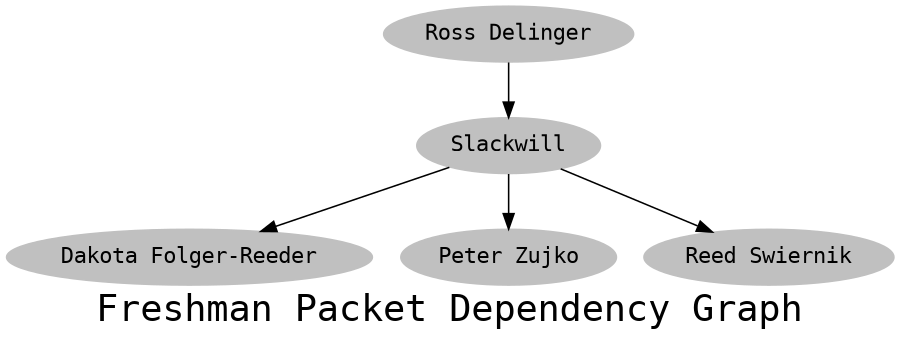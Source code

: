 digraph "Packet Dependencies" {
	graph [ fontname = "Monospace",
	      	fontsize = 24,
		label = "Freshman Packet Dependency Graph",
		size = "6,6" ];
	node [	shape = oval,
	     	color = grey,
		style = filled,
		fontname = "Monospace" ];

	"Dakota Folger-Reeder";
	"Peter Zujko";
	"Reed Swiernik";
	"Ross Delinger";
	"Slackwill";

	"Ross Delinger" -> "Slackwill";
	"Slackwill" -> "Reed Swiernik";
	"Slackwill" -> "Peter Zujko";
	"Slackwill" -> "Dakota Folger-Reeder";
}